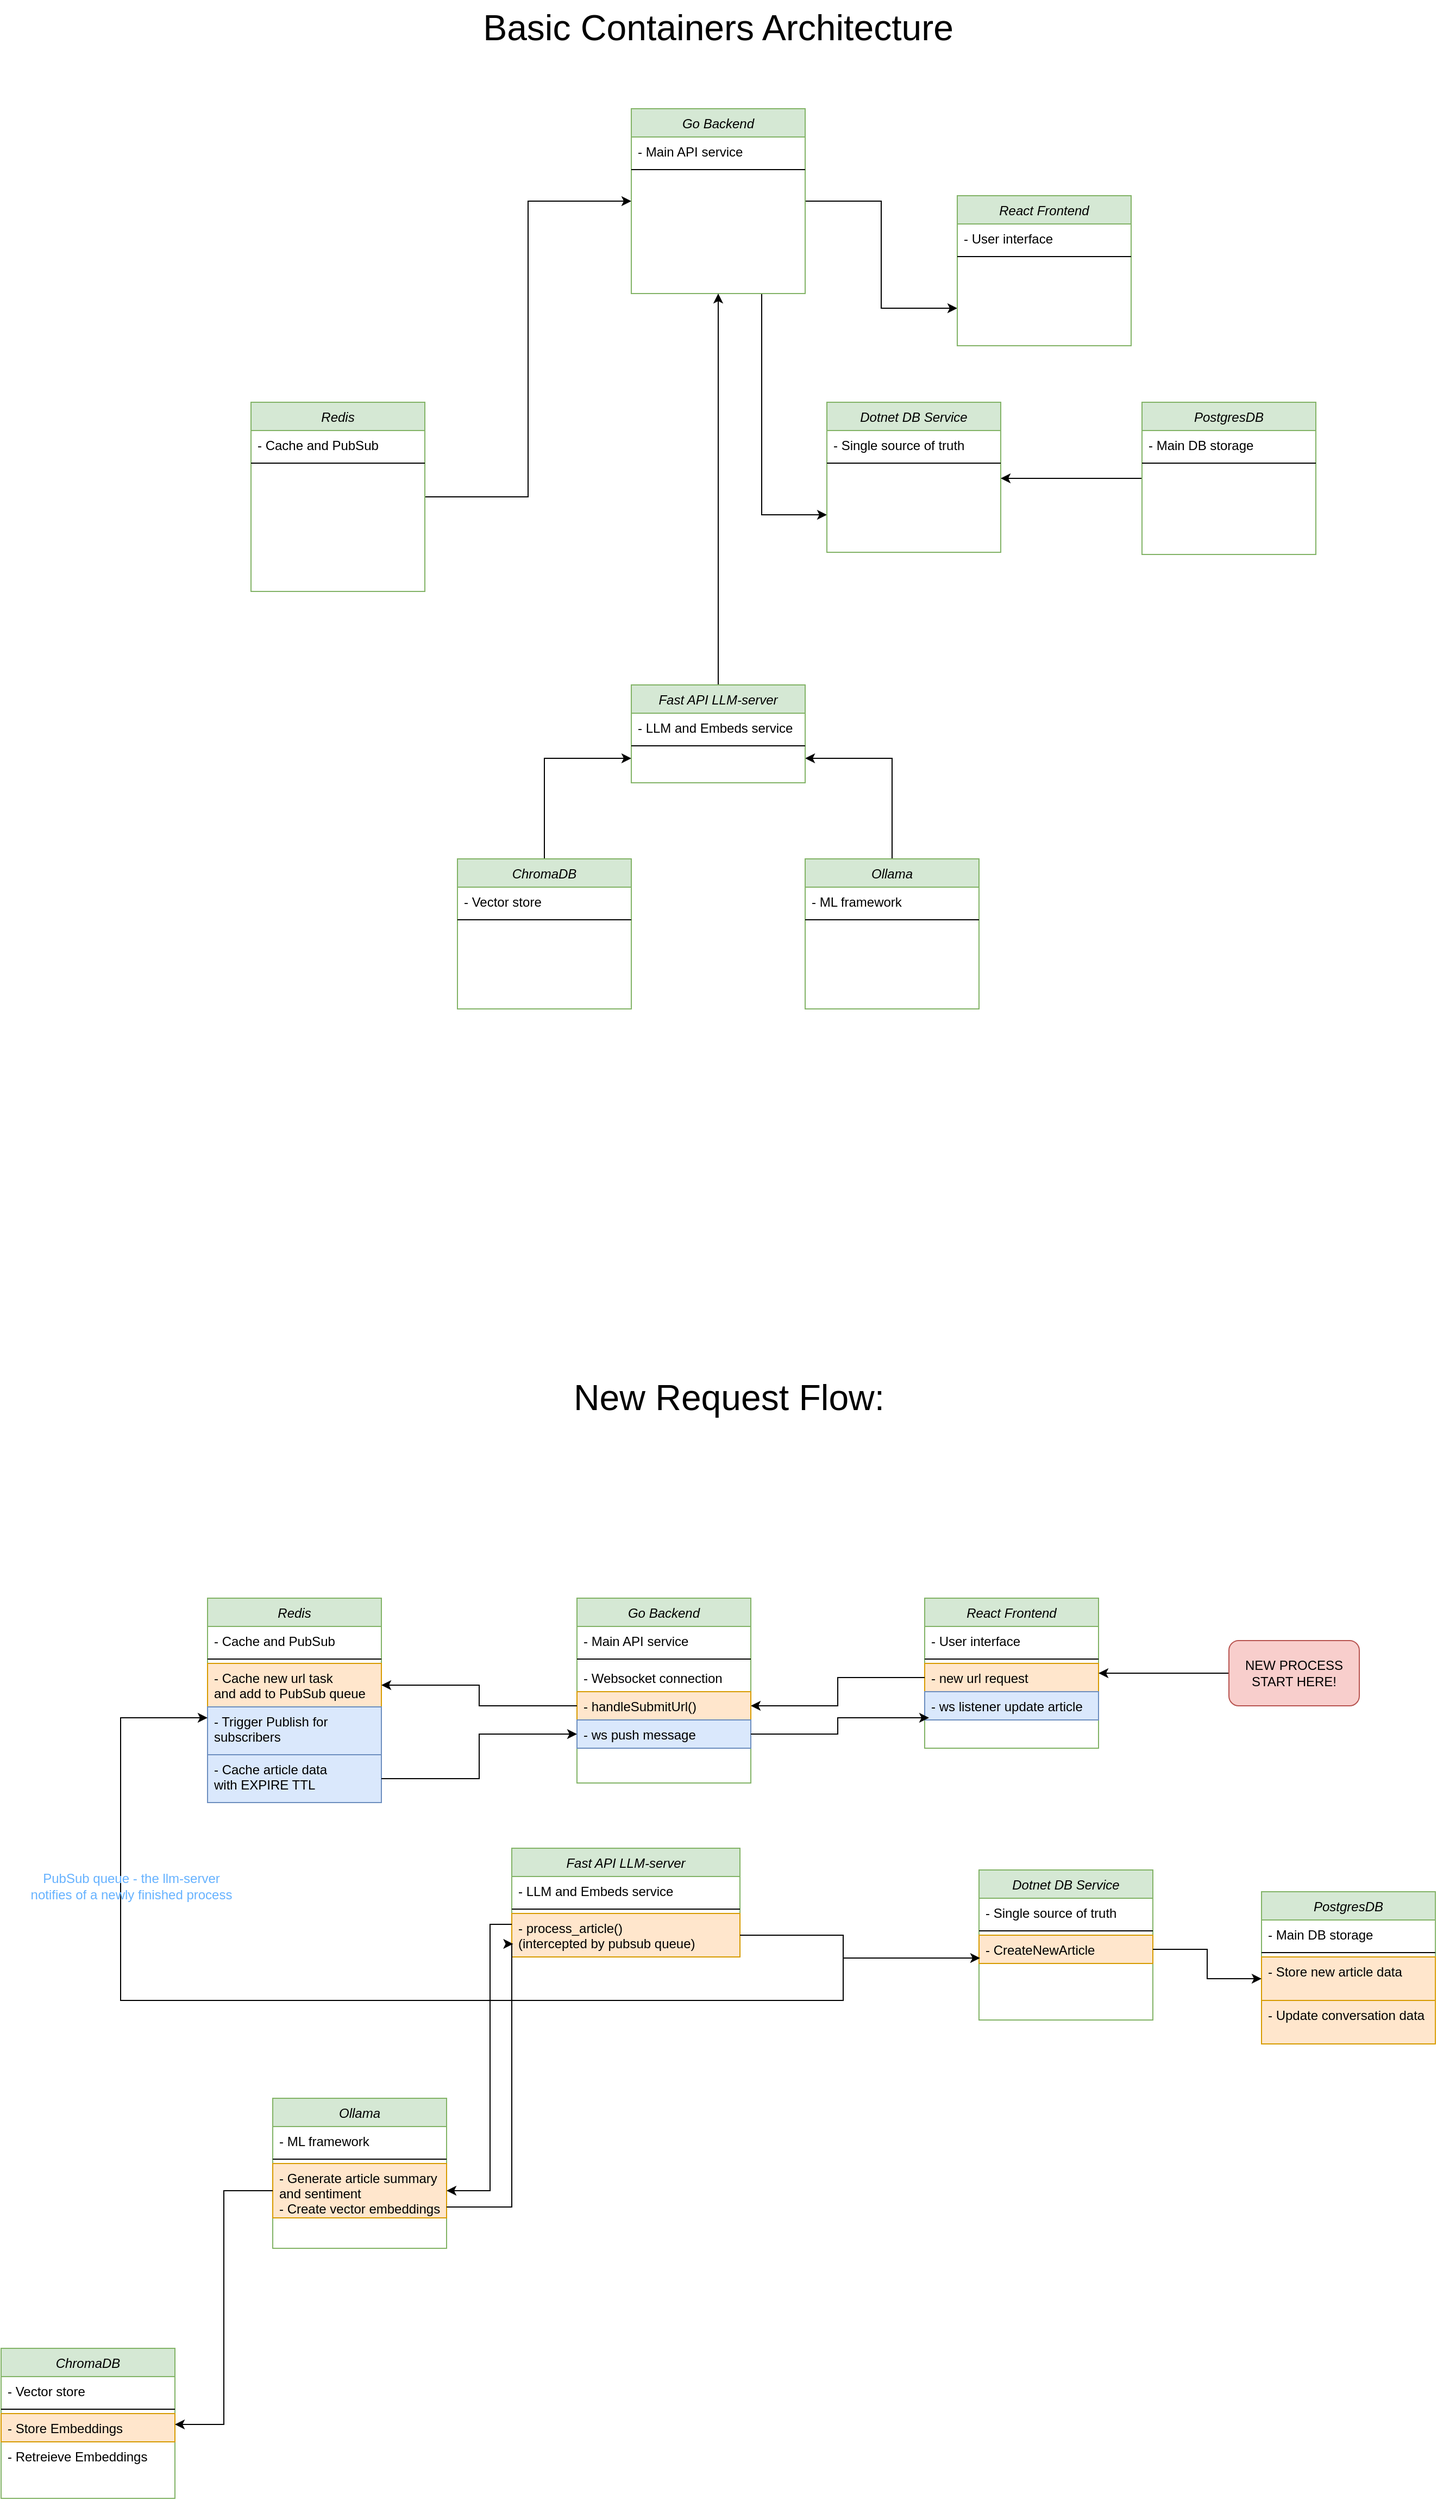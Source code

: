 <mxfile version="24.7.5">
  <diagram id="C5RBs43oDa-KdzZeNtuy" name="Page-1">
    <mxGraphModel dx="3790" dy="4058" grid="1" gridSize="10" guides="1" tooltips="1" connect="1" arrows="1" fold="1" page="1" pageScale="1" pageWidth="827" pageHeight="1169" math="0" shadow="0">
      <root>
        <mxCell id="WIyWlLk6GJQsqaUBKTNV-0" />
        <mxCell id="WIyWlLk6GJQsqaUBKTNV-1" parent="WIyWlLk6GJQsqaUBKTNV-0" />
        <mxCell id="zkfFHV4jXpPFQw0GAbJ--0" value="Go Backend" style="swimlane;fontStyle=2;align=center;verticalAlign=top;childLayout=stackLayout;horizontal=1;startSize=26;horizontalStack=0;resizeParent=1;resizeLast=0;collapsible=1;marginBottom=0;rounded=0;shadow=0;strokeWidth=1;fillColor=#d5e8d4;strokeColor=#82b366;" parent="WIyWlLk6GJQsqaUBKTNV-1" vertex="1">
          <mxGeometry x="390" y="-770" width="160" height="170" as="geometry">
            <mxRectangle x="230" y="140" width="160" height="26" as="alternateBounds" />
          </mxGeometry>
        </mxCell>
        <mxCell id="zkfFHV4jXpPFQw0GAbJ--1" value="- Main API service" style="text;align=left;verticalAlign=top;spacingLeft=4;spacingRight=4;overflow=hidden;rotatable=0;points=[[0,0.5],[1,0.5]];portConstraint=eastwest;" parent="zkfFHV4jXpPFQw0GAbJ--0" vertex="1">
          <mxGeometry y="26" width="160" height="26" as="geometry" />
        </mxCell>
        <mxCell id="zkfFHV4jXpPFQw0GAbJ--4" value="" style="line;html=1;strokeWidth=1;align=left;verticalAlign=middle;spacingTop=-1;spacingLeft=3;spacingRight=3;rotatable=0;labelPosition=right;points=[];portConstraint=eastwest;" parent="zkfFHV4jXpPFQw0GAbJ--0" vertex="1">
          <mxGeometry y="52" width="160" height="8" as="geometry" />
        </mxCell>
        <mxCell id="zkfFHV4jXpPFQw0GAbJ--5" value="- Websocket connection" style="text;align=left;verticalAlign=top;spacingLeft=4;spacingRight=4;overflow=hidden;rotatable=0;points=[[0,0.5],[1,0.5]];portConstraint=eastwest;" parent="zkfFHV4jXpPFQw0GAbJ--0" vertex="1">
          <mxGeometry y="60" width="160" height="26" as="geometry" />
        </mxCell>
        <mxCell id="fLjeAzbiMyrXL1gK4Kla-28" value="- handleSubmitUrl()" style="text;align=left;verticalAlign=top;spacingLeft=4;spacingRight=4;overflow=hidden;rotatable=0;points=[[0,0.5],[1,0.5]];portConstraint=eastwest;fillColor=#ffe6cc;strokeColor=#d79b00;" vertex="1" parent="zkfFHV4jXpPFQw0GAbJ--0">
          <mxGeometry y="86" width="160" height="26" as="geometry" />
        </mxCell>
        <mxCell id="fLjeAzbiMyrXL1gK4Kla-43" value="- ws push message" style="text;align=left;verticalAlign=top;spacingLeft=4;spacingRight=4;overflow=hidden;rotatable=0;points=[[0,0.5],[1,0.5]];portConstraint=eastwest;fillColor=#dae8fc;strokeColor=#6c8ebf;" vertex="1" parent="zkfFHV4jXpPFQw0GAbJ--0">
          <mxGeometry y="112" width="160" height="26" as="geometry" />
        </mxCell>
        <mxCell id="fLjeAzbiMyrXL1gK4Kla-0" value="React Frontend" style="swimlane;fontStyle=2;align=center;verticalAlign=top;childLayout=stackLayout;horizontal=1;startSize=26;horizontalStack=0;resizeParent=1;resizeLast=0;collapsible=1;marginBottom=0;rounded=0;shadow=0;strokeWidth=1;fillColor=#d5e8d4;strokeColor=#82b366;" vertex="1" parent="WIyWlLk6GJQsqaUBKTNV-1">
          <mxGeometry x="710" y="-770" width="160" height="138" as="geometry">
            <mxRectangle x="230" y="140" width="160" height="26" as="alternateBounds" />
          </mxGeometry>
        </mxCell>
        <mxCell id="fLjeAzbiMyrXL1gK4Kla-1" value="- User interface" style="text;align=left;verticalAlign=top;spacingLeft=4;spacingRight=4;overflow=hidden;rotatable=0;points=[[0,0.5],[1,0.5]];portConstraint=eastwest;" vertex="1" parent="fLjeAzbiMyrXL1gK4Kla-0">
          <mxGeometry y="26" width="160" height="26" as="geometry" />
        </mxCell>
        <mxCell id="fLjeAzbiMyrXL1gK4Kla-2" value="" style="line;html=1;strokeWidth=1;align=left;verticalAlign=middle;spacingTop=-1;spacingLeft=3;spacingRight=3;rotatable=0;labelPosition=right;points=[];portConstraint=eastwest;" vertex="1" parent="fLjeAzbiMyrXL1gK4Kla-0">
          <mxGeometry y="52" width="160" height="8" as="geometry" />
        </mxCell>
        <mxCell id="fLjeAzbiMyrXL1gK4Kla-3" value="- new url request" style="text;align=left;verticalAlign=top;spacingLeft=4;spacingRight=4;overflow=hidden;rotatable=0;points=[[0,0.5],[1,0.5]];portConstraint=eastwest;fillColor=#ffe6cc;strokeColor=#d79b00;" vertex="1" parent="fLjeAzbiMyrXL1gK4Kla-0">
          <mxGeometry y="60" width="160" height="26" as="geometry" />
        </mxCell>
        <mxCell id="fLjeAzbiMyrXL1gK4Kla-47" value="- ws listener update article" style="text;align=left;verticalAlign=top;spacingLeft=4;spacingRight=4;overflow=hidden;rotatable=0;points=[[0,0.5],[1,0.5]];portConstraint=eastwest;fillColor=#dae8fc;strokeColor=#6c8ebf;" vertex="1" parent="fLjeAzbiMyrXL1gK4Kla-0">
          <mxGeometry y="86" width="160" height="26" as="geometry" />
        </mxCell>
        <mxCell id="fLjeAzbiMyrXL1gK4Kla-4" value="Dotnet DB Service" style="swimlane;fontStyle=2;align=center;verticalAlign=top;childLayout=stackLayout;horizontal=1;startSize=26;horizontalStack=0;resizeParent=1;resizeLast=0;collapsible=1;marginBottom=0;rounded=0;shadow=0;strokeWidth=1;fillColor=#d5e8d4;strokeColor=#82b366;" vertex="1" parent="WIyWlLk6GJQsqaUBKTNV-1">
          <mxGeometry x="760" y="-520" width="160" height="138" as="geometry">
            <mxRectangle x="230" y="140" width="160" height="26" as="alternateBounds" />
          </mxGeometry>
        </mxCell>
        <mxCell id="fLjeAzbiMyrXL1gK4Kla-5" value="- Single source of truth" style="text;align=left;verticalAlign=top;spacingLeft=4;spacingRight=4;overflow=hidden;rotatable=0;points=[[0,0.5],[1,0.5]];portConstraint=eastwest;" vertex="1" parent="fLjeAzbiMyrXL1gK4Kla-4">
          <mxGeometry y="26" width="160" height="26" as="geometry" />
        </mxCell>
        <mxCell id="fLjeAzbiMyrXL1gK4Kla-6" value="" style="line;html=1;strokeWidth=1;align=left;verticalAlign=middle;spacingTop=-1;spacingLeft=3;spacingRight=3;rotatable=0;labelPosition=right;points=[];portConstraint=eastwest;" vertex="1" parent="fLjeAzbiMyrXL1gK4Kla-4">
          <mxGeometry y="52" width="160" height="8" as="geometry" />
        </mxCell>
        <mxCell id="fLjeAzbiMyrXL1gK4Kla-7" value="- CreateNewArticle" style="text;align=left;verticalAlign=top;spacingLeft=4;spacingRight=4;overflow=hidden;rotatable=0;points=[[0,0.5],[1,0.5]];portConstraint=eastwest;fillColor=#ffe6cc;strokeColor=#d79b00;" vertex="1" parent="fLjeAzbiMyrXL1gK4Kla-4">
          <mxGeometry y="60" width="160" height="26" as="geometry" />
        </mxCell>
        <mxCell id="fLjeAzbiMyrXL1gK4Kla-8" value="Redis" style="swimlane;fontStyle=2;align=center;verticalAlign=top;childLayout=stackLayout;horizontal=1;startSize=26;horizontalStack=0;resizeParent=1;resizeLast=0;collapsible=1;marginBottom=0;rounded=0;shadow=0;strokeWidth=1;fillColor=#d5e8d4;strokeColor=#82b366;" vertex="1" parent="WIyWlLk6GJQsqaUBKTNV-1">
          <mxGeometry x="50" y="-770" width="160" height="188" as="geometry">
            <mxRectangle x="230" y="140" width="160" height="26" as="alternateBounds" />
          </mxGeometry>
        </mxCell>
        <mxCell id="fLjeAzbiMyrXL1gK4Kla-9" value="- Cache and PubSub" style="text;align=left;verticalAlign=top;spacingLeft=4;spacingRight=4;overflow=hidden;rotatable=0;points=[[0,0.5],[1,0.5]];portConstraint=eastwest;" vertex="1" parent="fLjeAzbiMyrXL1gK4Kla-8">
          <mxGeometry y="26" width="160" height="26" as="geometry" />
        </mxCell>
        <mxCell id="fLjeAzbiMyrXL1gK4Kla-10" value="" style="line;html=1;strokeWidth=1;align=left;verticalAlign=middle;spacingTop=-1;spacingLeft=3;spacingRight=3;rotatable=0;labelPosition=right;points=[];portConstraint=eastwest;" vertex="1" parent="fLjeAzbiMyrXL1gK4Kla-8">
          <mxGeometry y="52" width="160" height="8" as="geometry" />
        </mxCell>
        <mxCell id="fLjeAzbiMyrXL1gK4Kla-11" value="- Cache new url task&#xa;and add to PubSub queue" style="text;align=left;verticalAlign=top;spacingLeft=4;spacingRight=4;overflow=hidden;rotatable=0;points=[[0,0.5],[1,0.5]];portConstraint=eastwest;fillColor=#ffe6cc;strokeColor=#d79b00;" vertex="1" parent="fLjeAzbiMyrXL1gK4Kla-8">
          <mxGeometry y="60" width="160" height="40" as="geometry" />
        </mxCell>
        <mxCell id="fLjeAzbiMyrXL1gK4Kla-34" value="- Trigger Publish for &#xa;subscribers" style="text;align=left;verticalAlign=top;spacingLeft=4;spacingRight=4;overflow=hidden;rotatable=0;points=[[0,0.5],[1,0.5]];portConstraint=eastwest;fillColor=#dae8fc;strokeColor=#6c8ebf;" vertex="1" parent="fLjeAzbiMyrXL1gK4Kla-8">
          <mxGeometry y="100" width="160" height="44" as="geometry" />
        </mxCell>
        <mxCell id="fLjeAzbiMyrXL1gK4Kla-45" value="- Cache article data&#xa;with EXPIRE TTL" style="text;align=left;verticalAlign=top;spacingLeft=4;spacingRight=4;overflow=hidden;rotatable=0;points=[[0,0.5],[1,0.5]];portConstraint=eastwest;fillColor=#dae8fc;strokeColor=#6c8ebf;" vertex="1" parent="fLjeAzbiMyrXL1gK4Kla-8">
          <mxGeometry y="144" width="160" height="44" as="geometry" />
        </mxCell>
        <mxCell id="fLjeAzbiMyrXL1gK4Kla-12" value="Ollama" style="swimlane;fontStyle=2;align=center;verticalAlign=top;childLayout=stackLayout;horizontal=1;startSize=26;horizontalStack=0;resizeParent=1;resizeLast=0;collapsible=1;marginBottom=0;rounded=0;shadow=0;strokeWidth=1;fillColor=#d5e8d4;strokeColor=#82b366;" vertex="1" parent="WIyWlLk6GJQsqaUBKTNV-1">
          <mxGeometry x="110" y="-310" width="160" height="138" as="geometry">
            <mxRectangle x="230" y="140" width="160" height="26" as="alternateBounds" />
          </mxGeometry>
        </mxCell>
        <mxCell id="fLjeAzbiMyrXL1gK4Kla-13" value="- ML framework" style="text;align=left;verticalAlign=top;spacingLeft=4;spacingRight=4;overflow=hidden;rotatable=0;points=[[0,0.5],[1,0.5]];portConstraint=eastwest;" vertex="1" parent="fLjeAzbiMyrXL1gK4Kla-12">
          <mxGeometry y="26" width="160" height="26" as="geometry" />
        </mxCell>
        <mxCell id="fLjeAzbiMyrXL1gK4Kla-14" value="" style="line;html=1;strokeWidth=1;align=left;verticalAlign=middle;spacingTop=-1;spacingLeft=3;spacingRight=3;rotatable=0;labelPosition=right;points=[];portConstraint=eastwest;" vertex="1" parent="fLjeAzbiMyrXL1gK4Kla-12">
          <mxGeometry y="52" width="160" height="8" as="geometry" />
        </mxCell>
        <mxCell id="fLjeAzbiMyrXL1gK4Kla-15" value="- Generate article summary&#xa;and sentiment&#xa;- Create vector embeddings" style="text;align=left;verticalAlign=top;spacingLeft=4;spacingRight=4;overflow=hidden;rotatable=0;points=[[0,0.5],[1,0.5]];portConstraint=eastwest;fillColor=#ffe6cc;strokeColor=#d79b00;" vertex="1" parent="fLjeAzbiMyrXL1gK4Kla-12">
          <mxGeometry y="60" width="160" height="50" as="geometry" />
        </mxCell>
        <mxCell id="fLjeAzbiMyrXL1gK4Kla-16" value="Fast API LLM-server" style="swimlane;fontStyle=2;align=center;verticalAlign=top;childLayout=stackLayout;horizontal=1;startSize=26;horizontalStack=0;resizeParent=1;resizeLast=0;collapsible=1;marginBottom=0;rounded=0;shadow=0;strokeWidth=1;fillColor=#d5e8d4;strokeColor=#82b366;" vertex="1" parent="WIyWlLk6GJQsqaUBKTNV-1">
          <mxGeometry x="330" y="-540" width="210" height="100" as="geometry">
            <mxRectangle x="230" y="140" width="160" height="26" as="alternateBounds" />
          </mxGeometry>
        </mxCell>
        <mxCell id="fLjeAzbiMyrXL1gK4Kla-17" value="- LLM and Embeds service" style="text;align=left;verticalAlign=top;spacingLeft=4;spacingRight=4;overflow=hidden;rotatable=0;points=[[0,0.5],[1,0.5]];portConstraint=eastwest;" vertex="1" parent="fLjeAzbiMyrXL1gK4Kla-16">
          <mxGeometry y="26" width="210" height="26" as="geometry" />
        </mxCell>
        <mxCell id="fLjeAzbiMyrXL1gK4Kla-18" value="" style="line;html=1;strokeWidth=1;align=left;verticalAlign=middle;spacingTop=-1;spacingLeft=3;spacingRight=3;rotatable=0;labelPosition=right;points=[];portConstraint=eastwest;" vertex="1" parent="fLjeAzbiMyrXL1gK4Kla-16">
          <mxGeometry y="52" width="210" height="8" as="geometry" />
        </mxCell>
        <mxCell id="fLjeAzbiMyrXL1gK4Kla-19" value="- process_article()&#xa;(intercepted by pubsub queue)" style="text;align=left;verticalAlign=top;spacingLeft=4;spacingRight=4;overflow=hidden;rotatable=0;points=[[0,0.5],[1,0.5]];portConstraint=eastwest;fillColor=#ffe6cc;strokeColor=#d79b00;" vertex="1" parent="fLjeAzbiMyrXL1gK4Kla-16">
          <mxGeometry y="60" width="210" height="40" as="geometry" />
        </mxCell>
        <mxCell id="fLjeAzbiMyrXL1gK4Kla-20" value="PostgresDB" style="swimlane;fontStyle=2;align=center;verticalAlign=top;childLayout=stackLayout;horizontal=1;startSize=26;horizontalStack=0;resizeParent=1;resizeLast=0;collapsible=1;marginBottom=0;rounded=0;shadow=0;strokeWidth=1;fillColor=#d5e8d4;strokeColor=#82b366;" vertex="1" parent="WIyWlLk6GJQsqaUBKTNV-1">
          <mxGeometry x="1020" y="-500" width="160" height="140" as="geometry">
            <mxRectangle x="230" y="140" width="160" height="26" as="alternateBounds" />
          </mxGeometry>
        </mxCell>
        <mxCell id="fLjeAzbiMyrXL1gK4Kla-21" value="- Main DB storage" style="text;align=left;verticalAlign=top;spacingLeft=4;spacingRight=4;overflow=hidden;rotatable=0;points=[[0,0.5],[1,0.5]];portConstraint=eastwest;" vertex="1" parent="fLjeAzbiMyrXL1gK4Kla-20">
          <mxGeometry y="26" width="160" height="26" as="geometry" />
        </mxCell>
        <mxCell id="fLjeAzbiMyrXL1gK4Kla-22" value="" style="line;html=1;strokeWidth=1;align=left;verticalAlign=middle;spacingTop=-1;spacingLeft=3;spacingRight=3;rotatable=0;labelPosition=right;points=[];portConstraint=eastwest;" vertex="1" parent="fLjeAzbiMyrXL1gK4Kla-20">
          <mxGeometry y="52" width="160" height="8" as="geometry" />
        </mxCell>
        <mxCell id="fLjeAzbiMyrXL1gK4Kla-23" value="- Store new article data" style="text;align=left;verticalAlign=top;spacingLeft=4;spacingRight=4;overflow=hidden;rotatable=0;points=[[0,0.5],[1,0.5]];portConstraint=eastwest;fillColor=#ffe6cc;strokeColor=#d79b00;" vertex="1" parent="fLjeAzbiMyrXL1gK4Kla-20">
          <mxGeometry y="60" width="160" height="40" as="geometry" />
        </mxCell>
        <mxCell id="fLjeAzbiMyrXL1gK4Kla-46" value="- Update conversation data" style="text;align=left;verticalAlign=top;spacingLeft=4;spacingRight=4;overflow=hidden;rotatable=0;points=[[0,0.5],[1,0.5]];portConstraint=eastwest;fillColor=#ffe6cc;strokeColor=#d79b00;" vertex="1" parent="fLjeAzbiMyrXL1gK4Kla-20">
          <mxGeometry y="100" width="160" height="40" as="geometry" />
        </mxCell>
        <mxCell id="fLjeAzbiMyrXL1gK4Kla-24" value="ChromaDB" style="swimlane;fontStyle=2;align=center;verticalAlign=top;childLayout=stackLayout;horizontal=1;startSize=26;horizontalStack=0;resizeParent=1;resizeLast=0;collapsible=1;marginBottom=0;rounded=0;shadow=0;strokeWidth=1;fillColor=#d5e8d4;strokeColor=#82b366;" vertex="1" parent="WIyWlLk6GJQsqaUBKTNV-1">
          <mxGeometry x="-140" y="-80" width="160" height="138" as="geometry">
            <mxRectangle x="230" y="140" width="160" height="26" as="alternateBounds" />
          </mxGeometry>
        </mxCell>
        <mxCell id="fLjeAzbiMyrXL1gK4Kla-25" value="- Vector store" style="text;align=left;verticalAlign=top;spacingLeft=4;spacingRight=4;overflow=hidden;rotatable=0;points=[[0,0.5],[1,0.5]];portConstraint=eastwest;" vertex="1" parent="fLjeAzbiMyrXL1gK4Kla-24">
          <mxGeometry y="26" width="160" height="26" as="geometry" />
        </mxCell>
        <mxCell id="fLjeAzbiMyrXL1gK4Kla-26" value="" style="line;html=1;strokeWidth=1;align=left;verticalAlign=middle;spacingTop=-1;spacingLeft=3;spacingRight=3;rotatable=0;labelPosition=right;points=[];portConstraint=eastwest;" vertex="1" parent="fLjeAzbiMyrXL1gK4Kla-24">
          <mxGeometry y="52" width="160" height="8" as="geometry" />
        </mxCell>
        <mxCell id="fLjeAzbiMyrXL1gK4Kla-27" value="- Store Embeddings" style="text;align=left;verticalAlign=top;spacingLeft=4;spacingRight=4;overflow=hidden;rotatable=0;points=[[0,0.5],[1,0.5]];portConstraint=eastwest;fillColor=#ffe6cc;strokeColor=#d79b00;" vertex="1" parent="fLjeAzbiMyrXL1gK4Kla-24">
          <mxGeometry y="60" width="160" height="26" as="geometry" />
        </mxCell>
        <mxCell id="fLjeAzbiMyrXL1gK4Kla-39" value="- Retreieve Embeddings" style="text;align=left;verticalAlign=top;spacingLeft=4;spacingRight=4;overflow=hidden;rotatable=0;points=[[0,0.5],[1,0.5]];portConstraint=eastwest;" vertex="1" parent="fLjeAzbiMyrXL1gK4Kla-24">
          <mxGeometry y="86" width="160" height="26" as="geometry" />
        </mxCell>
        <mxCell id="fLjeAzbiMyrXL1gK4Kla-29" style="edgeStyle=orthogonalEdgeStyle;rounded=0;orthogonalLoop=1;jettySize=auto;html=1;" edge="1" parent="WIyWlLk6GJQsqaUBKTNV-1" source="fLjeAzbiMyrXL1gK4Kla-3" target="fLjeAzbiMyrXL1gK4Kla-28">
          <mxGeometry relative="1" as="geometry" />
        </mxCell>
        <mxCell id="fLjeAzbiMyrXL1gK4Kla-31" style="edgeStyle=orthogonalEdgeStyle;rounded=0;orthogonalLoop=1;jettySize=auto;html=1;entryX=1;entryY=0.5;entryDx=0;entryDy=0;" edge="1" parent="WIyWlLk6GJQsqaUBKTNV-1" source="fLjeAzbiMyrXL1gK4Kla-28" target="fLjeAzbiMyrXL1gK4Kla-11">
          <mxGeometry relative="1" as="geometry" />
        </mxCell>
        <mxCell id="fLjeAzbiMyrXL1gK4Kla-32" style="edgeStyle=orthogonalEdgeStyle;rounded=0;orthogonalLoop=1;jettySize=auto;html=1;entryX=1;entryY=0.5;entryDx=0;entryDy=0;" edge="1" parent="WIyWlLk6GJQsqaUBKTNV-1" source="fLjeAzbiMyrXL1gK4Kla-19" target="fLjeAzbiMyrXL1gK4Kla-15">
          <mxGeometry relative="1" as="geometry">
            <Array as="points">
              <mxPoint x="310" y="-470" />
              <mxPoint x="310" y="-225" />
            </Array>
          </mxGeometry>
        </mxCell>
        <mxCell id="fLjeAzbiMyrXL1gK4Kla-33" style="edgeStyle=orthogonalEdgeStyle;rounded=0;orthogonalLoop=1;jettySize=auto;html=1;" edge="1" parent="WIyWlLk6GJQsqaUBKTNV-1" source="fLjeAzbiMyrXL1gK4Kla-15">
          <mxGeometry relative="1" as="geometry">
            <mxPoint x="20" y="-10" as="targetPoint" />
            <Array as="points">
              <mxPoint x="65" y="-225" />
              <mxPoint x="65" y="-10" />
              <mxPoint x="20" y="-10" />
            </Array>
          </mxGeometry>
        </mxCell>
        <mxCell id="fLjeAzbiMyrXL1gK4Kla-36" style="edgeStyle=orthogonalEdgeStyle;rounded=0;orthogonalLoop=1;jettySize=auto;html=1;entryX=0;entryY=0.5;entryDx=0;entryDy=0;" edge="1" parent="WIyWlLk6GJQsqaUBKTNV-1" source="fLjeAzbiMyrXL1gK4Kla-7" target="fLjeAzbiMyrXL1gK4Kla-23">
          <mxGeometry relative="1" as="geometry" />
        </mxCell>
        <mxCell id="fLjeAzbiMyrXL1gK4Kla-38" style="edgeStyle=orthogonalEdgeStyle;rounded=0;orthogonalLoop=1;jettySize=auto;html=1;entryX=0.006;entryY=0.808;entryDx=0;entryDy=0;entryPerimeter=0;" edge="1" parent="WIyWlLk6GJQsqaUBKTNV-1" source="fLjeAzbiMyrXL1gK4Kla-19" target="fLjeAzbiMyrXL1gK4Kla-7">
          <mxGeometry relative="1" as="geometry">
            <Array as="points">
              <mxPoint x="635" y="-460" />
              <mxPoint x="635" y="-439" />
            </Array>
          </mxGeometry>
        </mxCell>
        <mxCell id="fLjeAzbiMyrXL1gK4Kla-40" style="edgeStyle=orthogonalEdgeStyle;rounded=0;orthogonalLoop=1;jettySize=auto;html=1;" edge="1" parent="WIyWlLk6GJQsqaUBKTNV-1" source="fLjeAzbiMyrXL1gK4Kla-19" target="fLjeAzbiMyrXL1gK4Kla-34">
          <mxGeometry relative="1" as="geometry">
            <Array as="points">
              <mxPoint x="635" y="-460" />
              <mxPoint x="635" y="-400" />
              <mxPoint x="-30" y="-400" />
              <mxPoint x="-30" y="-660" />
            </Array>
          </mxGeometry>
        </mxCell>
        <mxCell id="fLjeAzbiMyrXL1gK4Kla-41" value="&lt;font color=&quot;#66b2ff&quot;&gt;PubSub queue - the llm-server notifies of a newly finished process&lt;/font&gt;" style="text;html=1;align=center;verticalAlign=middle;whiteSpace=wrap;rounded=0;" vertex="1" parent="WIyWlLk6GJQsqaUBKTNV-1">
          <mxGeometry x="-120" y="-520" width="200" height="30" as="geometry" />
        </mxCell>
        <mxCell id="fLjeAzbiMyrXL1gK4Kla-48" style="edgeStyle=orthogonalEdgeStyle;rounded=0;orthogonalLoop=1;jettySize=auto;html=1;entryX=0.025;entryY=0.923;entryDx=0;entryDy=0;entryPerimeter=0;" edge="1" parent="WIyWlLk6GJQsqaUBKTNV-1" source="fLjeAzbiMyrXL1gK4Kla-43" target="fLjeAzbiMyrXL1gK4Kla-47">
          <mxGeometry relative="1" as="geometry">
            <Array as="points">
              <mxPoint x="630" y="-645" />
              <mxPoint x="630" y="-660" />
            </Array>
          </mxGeometry>
        </mxCell>
        <mxCell id="fLjeAzbiMyrXL1gK4Kla-49" style="edgeStyle=orthogonalEdgeStyle;rounded=0;orthogonalLoop=1;jettySize=auto;html=1;entryX=0;entryY=0.5;entryDx=0;entryDy=0;" edge="1" parent="WIyWlLk6GJQsqaUBKTNV-1" source="fLjeAzbiMyrXL1gK4Kla-45" target="fLjeAzbiMyrXL1gK4Kla-43">
          <mxGeometry relative="1" as="geometry" />
        </mxCell>
        <mxCell id="fLjeAzbiMyrXL1gK4Kla-51" style="edgeStyle=orthogonalEdgeStyle;rounded=0;orthogonalLoop=1;jettySize=auto;html=1;entryX=1;entryY=0.5;entryDx=0;entryDy=0;" edge="1" parent="WIyWlLk6GJQsqaUBKTNV-1" source="fLjeAzbiMyrXL1gK4Kla-50" target="fLjeAzbiMyrXL1gK4Kla-0">
          <mxGeometry relative="1" as="geometry" />
        </mxCell>
        <mxCell id="fLjeAzbiMyrXL1gK4Kla-50" value="NEW PROCESS&lt;div&gt;START HERE!&lt;/div&gt;" style="rounded=1;whiteSpace=wrap;html=1;fillColor=#f8cecc;strokeColor=#b85450;" vertex="1" parent="WIyWlLk6GJQsqaUBKTNV-1">
          <mxGeometry x="990" y="-731" width="120" height="60" as="geometry" />
        </mxCell>
        <mxCell id="fLjeAzbiMyrXL1gK4Kla-52" value="&lt;font style=&quot;font-size: 33px;&quot;&gt;New Request Flow:&lt;/font&gt;" style="text;html=1;align=center;verticalAlign=middle;whiteSpace=wrap;rounded=0;" vertex="1" parent="WIyWlLk6GJQsqaUBKTNV-1">
          <mxGeometry x="290" y="-980" width="480" height="50" as="geometry" />
        </mxCell>
        <mxCell id="fLjeAzbiMyrXL1gK4Kla-108" style="edgeStyle=orthogonalEdgeStyle;rounded=0;orthogonalLoop=1;jettySize=auto;html=1;entryX=0;entryY=0.75;entryDx=0;entryDy=0;" edge="1" parent="WIyWlLk6GJQsqaUBKTNV-1" source="fLjeAzbiMyrXL1gK4Kla-53" target="fLjeAzbiMyrXL1gK4Kla-59">
          <mxGeometry relative="1" as="geometry" />
        </mxCell>
        <mxCell id="fLjeAzbiMyrXL1gK4Kla-115" style="edgeStyle=orthogonalEdgeStyle;rounded=0;orthogonalLoop=1;jettySize=auto;html=1;exitX=0.75;exitY=1;exitDx=0;exitDy=0;entryX=0;entryY=0.75;entryDx=0;entryDy=0;" edge="1" parent="WIyWlLk6GJQsqaUBKTNV-1" source="fLjeAzbiMyrXL1gK4Kla-53" target="fLjeAzbiMyrXL1gK4Kla-64">
          <mxGeometry relative="1" as="geometry" />
        </mxCell>
        <mxCell id="fLjeAzbiMyrXL1gK4Kla-53" value="Go Backend" style="swimlane;fontStyle=2;align=center;verticalAlign=top;childLayout=stackLayout;horizontal=1;startSize=26;horizontalStack=0;resizeParent=1;resizeLast=0;collapsible=1;marginBottom=0;rounded=0;shadow=0;strokeWidth=1;fillColor=#d5e8d4;strokeColor=#82b366;" vertex="1" parent="WIyWlLk6GJQsqaUBKTNV-1">
          <mxGeometry x="440" y="-2140" width="160" height="170" as="geometry">
            <mxRectangle x="230" y="140" width="160" height="26" as="alternateBounds" />
          </mxGeometry>
        </mxCell>
        <mxCell id="fLjeAzbiMyrXL1gK4Kla-54" value="- Main API service" style="text;align=left;verticalAlign=top;spacingLeft=4;spacingRight=4;overflow=hidden;rotatable=0;points=[[0,0.5],[1,0.5]];portConstraint=eastwest;" vertex="1" parent="fLjeAzbiMyrXL1gK4Kla-53">
          <mxGeometry y="26" width="160" height="26" as="geometry" />
        </mxCell>
        <mxCell id="fLjeAzbiMyrXL1gK4Kla-55" value="" style="line;html=1;strokeWidth=1;align=left;verticalAlign=middle;spacingTop=-1;spacingLeft=3;spacingRight=3;rotatable=0;labelPosition=right;points=[];portConstraint=eastwest;" vertex="1" parent="fLjeAzbiMyrXL1gK4Kla-53">
          <mxGeometry y="52" width="160" height="8" as="geometry" />
        </mxCell>
        <mxCell id="fLjeAzbiMyrXL1gK4Kla-59" value="React Frontend" style="swimlane;fontStyle=2;align=center;verticalAlign=top;childLayout=stackLayout;horizontal=1;startSize=26;horizontalStack=0;resizeParent=1;resizeLast=0;collapsible=1;marginBottom=0;rounded=0;shadow=0;strokeWidth=1;fillColor=#d5e8d4;strokeColor=#82b366;" vertex="1" parent="WIyWlLk6GJQsqaUBKTNV-1">
          <mxGeometry x="740" y="-2060" width="160" height="138" as="geometry">
            <mxRectangle x="230" y="140" width="160" height="26" as="alternateBounds" />
          </mxGeometry>
        </mxCell>
        <mxCell id="fLjeAzbiMyrXL1gK4Kla-60" value="- User interface" style="text;align=left;verticalAlign=top;spacingLeft=4;spacingRight=4;overflow=hidden;rotatable=0;points=[[0,0.5],[1,0.5]];portConstraint=eastwest;" vertex="1" parent="fLjeAzbiMyrXL1gK4Kla-59">
          <mxGeometry y="26" width="160" height="26" as="geometry" />
        </mxCell>
        <mxCell id="fLjeAzbiMyrXL1gK4Kla-61" value="" style="line;html=1;strokeWidth=1;align=left;verticalAlign=middle;spacingTop=-1;spacingLeft=3;spacingRight=3;rotatable=0;labelPosition=right;points=[];portConstraint=eastwest;" vertex="1" parent="fLjeAzbiMyrXL1gK4Kla-59">
          <mxGeometry y="52" width="160" height="8" as="geometry" />
        </mxCell>
        <mxCell id="fLjeAzbiMyrXL1gK4Kla-64" value="Dotnet DB Service" style="swimlane;fontStyle=2;align=center;verticalAlign=top;childLayout=stackLayout;horizontal=1;startSize=26;horizontalStack=0;resizeParent=1;resizeLast=0;collapsible=1;marginBottom=0;rounded=0;shadow=0;strokeWidth=1;fillColor=#d5e8d4;strokeColor=#82b366;" vertex="1" parent="WIyWlLk6GJQsqaUBKTNV-1">
          <mxGeometry x="620" y="-1870" width="160" height="138" as="geometry">
            <mxRectangle x="230" y="140" width="160" height="26" as="alternateBounds" />
          </mxGeometry>
        </mxCell>
        <mxCell id="fLjeAzbiMyrXL1gK4Kla-65" value="- Single source of truth" style="text;align=left;verticalAlign=top;spacingLeft=4;spacingRight=4;overflow=hidden;rotatable=0;points=[[0,0.5],[1,0.5]];portConstraint=eastwest;" vertex="1" parent="fLjeAzbiMyrXL1gK4Kla-64">
          <mxGeometry y="26" width="160" height="26" as="geometry" />
        </mxCell>
        <mxCell id="fLjeAzbiMyrXL1gK4Kla-66" value="" style="line;html=1;strokeWidth=1;align=left;verticalAlign=middle;spacingTop=-1;spacingLeft=3;spacingRight=3;rotatable=0;labelPosition=right;points=[];portConstraint=eastwest;" vertex="1" parent="fLjeAzbiMyrXL1gK4Kla-64">
          <mxGeometry y="52" width="160" height="8" as="geometry" />
        </mxCell>
        <mxCell id="fLjeAzbiMyrXL1gK4Kla-110" style="edgeStyle=orthogonalEdgeStyle;rounded=0;orthogonalLoop=1;jettySize=auto;html=1;entryX=0;entryY=0.5;entryDx=0;entryDy=0;" edge="1" parent="WIyWlLk6GJQsqaUBKTNV-1" source="fLjeAzbiMyrXL1gK4Kla-68" target="fLjeAzbiMyrXL1gK4Kla-53">
          <mxGeometry relative="1" as="geometry" />
        </mxCell>
        <mxCell id="fLjeAzbiMyrXL1gK4Kla-68" value="Redis" style="swimlane;fontStyle=2;align=center;verticalAlign=top;childLayout=stackLayout;horizontal=1;startSize=26;horizontalStack=0;resizeParent=1;resizeLast=0;collapsible=1;marginBottom=0;rounded=0;shadow=0;strokeWidth=1;fillColor=#d5e8d4;strokeColor=#82b366;" vertex="1" parent="WIyWlLk6GJQsqaUBKTNV-1">
          <mxGeometry x="90" y="-1870" width="160" height="174" as="geometry">
            <mxRectangle x="230" y="140" width="160" height="26" as="alternateBounds" />
          </mxGeometry>
        </mxCell>
        <mxCell id="fLjeAzbiMyrXL1gK4Kla-69" value="- Cache and PubSub" style="text;align=left;verticalAlign=top;spacingLeft=4;spacingRight=4;overflow=hidden;rotatable=0;points=[[0,0.5],[1,0.5]];portConstraint=eastwest;" vertex="1" parent="fLjeAzbiMyrXL1gK4Kla-68">
          <mxGeometry y="26" width="160" height="26" as="geometry" />
        </mxCell>
        <mxCell id="fLjeAzbiMyrXL1gK4Kla-70" value="" style="line;html=1;strokeWidth=1;align=left;verticalAlign=middle;spacingTop=-1;spacingLeft=3;spacingRight=3;rotatable=0;labelPosition=right;points=[];portConstraint=eastwest;" vertex="1" parent="fLjeAzbiMyrXL1gK4Kla-68">
          <mxGeometry y="52" width="160" height="8" as="geometry" />
        </mxCell>
        <mxCell id="fLjeAzbiMyrXL1gK4Kla-113" style="edgeStyle=orthogonalEdgeStyle;rounded=0;orthogonalLoop=1;jettySize=auto;html=1;entryX=1;entryY=0.75;entryDx=0;entryDy=0;" edge="1" parent="WIyWlLk6GJQsqaUBKTNV-1" source="fLjeAzbiMyrXL1gK4Kla-74" target="fLjeAzbiMyrXL1gK4Kla-78">
          <mxGeometry relative="1" as="geometry" />
        </mxCell>
        <mxCell id="fLjeAzbiMyrXL1gK4Kla-74" value="Ollama" style="swimlane;fontStyle=2;align=center;verticalAlign=top;childLayout=stackLayout;horizontal=1;startSize=26;horizontalStack=0;resizeParent=1;resizeLast=0;collapsible=1;marginBottom=0;rounded=0;shadow=0;strokeWidth=1;fillColor=#d5e8d4;strokeColor=#82b366;" vertex="1" parent="WIyWlLk6GJQsqaUBKTNV-1">
          <mxGeometry x="600" y="-1450" width="160" height="138" as="geometry">
            <mxRectangle x="230" y="140" width="160" height="26" as="alternateBounds" />
          </mxGeometry>
        </mxCell>
        <mxCell id="fLjeAzbiMyrXL1gK4Kla-75" value="- ML framework" style="text;align=left;verticalAlign=top;spacingLeft=4;spacingRight=4;overflow=hidden;rotatable=0;points=[[0,0.5],[1,0.5]];portConstraint=eastwest;" vertex="1" parent="fLjeAzbiMyrXL1gK4Kla-74">
          <mxGeometry y="26" width="160" height="26" as="geometry" />
        </mxCell>
        <mxCell id="fLjeAzbiMyrXL1gK4Kla-76" value="" style="line;html=1;strokeWidth=1;align=left;verticalAlign=middle;spacingTop=-1;spacingLeft=3;spacingRight=3;rotatable=0;labelPosition=right;points=[];portConstraint=eastwest;" vertex="1" parent="fLjeAzbiMyrXL1gK4Kla-74">
          <mxGeometry y="52" width="160" height="8" as="geometry" />
        </mxCell>
        <mxCell id="fLjeAzbiMyrXL1gK4Kla-114" style="edgeStyle=orthogonalEdgeStyle;rounded=0;orthogonalLoop=1;jettySize=auto;html=1;entryX=0.5;entryY=1;entryDx=0;entryDy=0;" edge="1" parent="WIyWlLk6GJQsqaUBKTNV-1" source="fLjeAzbiMyrXL1gK4Kla-78" target="fLjeAzbiMyrXL1gK4Kla-53">
          <mxGeometry relative="1" as="geometry">
            <Array as="points">
              <mxPoint x="520" y="-1680" />
              <mxPoint x="520" y="-1680" />
            </Array>
          </mxGeometry>
        </mxCell>
        <mxCell id="fLjeAzbiMyrXL1gK4Kla-78" value="Fast API LLM-server" style="swimlane;fontStyle=2;align=center;verticalAlign=top;childLayout=stackLayout;horizontal=1;startSize=26;horizontalStack=0;resizeParent=1;resizeLast=0;collapsible=1;marginBottom=0;rounded=0;shadow=0;strokeWidth=1;fillColor=#d5e8d4;strokeColor=#82b366;" vertex="1" parent="WIyWlLk6GJQsqaUBKTNV-1">
          <mxGeometry x="440" y="-1610" width="160" height="90" as="geometry">
            <mxRectangle x="230" y="140" width="160" height="26" as="alternateBounds" />
          </mxGeometry>
        </mxCell>
        <mxCell id="fLjeAzbiMyrXL1gK4Kla-79" value="- LLM and Embeds service" style="text;align=left;verticalAlign=top;spacingLeft=4;spacingRight=4;overflow=hidden;rotatable=0;points=[[0,0.5],[1,0.5]];portConstraint=eastwest;" vertex="1" parent="fLjeAzbiMyrXL1gK4Kla-78">
          <mxGeometry y="26" width="160" height="26" as="geometry" />
        </mxCell>
        <mxCell id="fLjeAzbiMyrXL1gK4Kla-80" value="" style="line;html=1;strokeWidth=1;align=left;verticalAlign=middle;spacingTop=-1;spacingLeft=3;spacingRight=3;rotatable=0;labelPosition=right;points=[];portConstraint=eastwest;" vertex="1" parent="fLjeAzbiMyrXL1gK4Kla-78">
          <mxGeometry y="52" width="160" height="8" as="geometry" />
        </mxCell>
        <mxCell id="fLjeAzbiMyrXL1gK4Kla-116" style="edgeStyle=orthogonalEdgeStyle;rounded=0;orthogonalLoop=1;jettySize=auto;html=1;" edge="1" parent="WIyWlLk6GJQsqaUBKTNV-1" source="fLjeAzbiMyrXL1gK4Kla-82">
          <mxGeometry relative="1" as="geometry">
            <mxPoint x="780" y="-1800" as="targetPoint" />
          </mxGeometry>
        </mxCell>
        <mxCell id="fLjeAzbiMyrXL1gK4Kla-82" value="PostgresDB" style="swimlane;fontStyle=2;align=center;verticalAlign=top;childLayout=stackLayout;horizontal=1;startSize=26;horizontalStack=0;resizeParent=1;resizeLast=0;collapsible=1;marginBottom=0;rounded=0;shadow=0;strokeWidth=1;fillColor=#d5e8d4;strokeColor=#82b366;" vertex="1" parent="WIyWlLk6GJQsqaUBKTNV-1">
          <mxGeometry x="910" y="-1870" width="160" height="140" as="geometry">
            <mxRectangle x="230" y="140" width="160" height="26" as="alternateBounds" />
          </mxGeometry>
        </mxCell>
        <mxCell id="fLjeAzbiMyrXL1gK4Kla-83" value="- Main DB storage" style="text;align=left;verticalAlign=top;spacingLeft=4;spacingRight=4;overflow=hidden;rotatable=0;points=[[0,0.5],[1,0.5]];portConstraint=eastwest;" vertex="1" parent="fLjeAzbiMyrXL1gK4Kla-82">
          <mxGeometry y="26" width="160" height="26" as="geometry" />
        </mxCell>
        <mxCell id="fLjeAzbiMyrXL1gK4Kla-84" value="" style="line;html=1;strokeWidth=1;align=left;verticalAlign=middle;spacingTop=-1;spacingLeft=3;spacingRight=3;rotatable=0;labelPosition=right;points=[];portConstraint=eastwest;" vertex="1" parent="fLjeAzbiMyrXL1gK4Kla-82">
          <mxGeometry y="52" width="160" height="8" as="geometry" />
        </mxCell>
        <mxCell id="fLjeAzbiMyrXL1gK4Kla-111" style="edgeStyle=orthogonalEdgeStyle;rounded=0;orthogonalLoop=1;jettySize=auto;html=1;entryX=0;entryY=0.75;entryDx=0;entryDy=0;" edge="1" parent="WIyWlLk6GJQsqaUBKTNV-1" source="fLjeAzbiMyrXL1gK4Kla-87" target="fLjeAzbiMyrXL1gK4Kla-78">
          <mxGeometry relative="1" as="geometry" />
        </mxCell>
        <mxCell id="fLjeAzbiMyrXL1gK4Kla-87" value="ChromaDB" style="swimlane;fontStyle=2;align=center;verticalAlign=top;childLayout=stackLayout;horizontal=1;startSize=26;horizontalStack=0;resizeParent=1;resizeLast=0;collapsible=1;marginBottom=0;rounded=0;shadow=0;strokeWidth=1;fillColor=#d5e8d4;strokeColor=#82b366;" vertex="1" parent="WIyWlLk6GJQsqaUBKTNV-1">
          <mxGeometry x="280" y="-1450" width="160" height="138" as="geometry">
            <mxRectangle x="230" y="140" width="160" height="26" as="alternateBounds" />
          </mxGeometry>
        </mxCell>
        <mxCell id="fLjeAzbiMyrXL1gK4Kla-88" value="- Vector store" style="text;align=left;verticalAlign=top;spacingLeft=4;spacingRight=4;overflow=hidden;rotatable=0;points=[[0,0.5],[1,0.5]];portConstraint=eastwest;" vertex="1" parent="fLjeAzbiMyrXL1gK4Kla-87">
          <mxGeometry y="26" width="160" height="26" as="geometry" />
        </mxCell>
        <mxCell id="fLjeAzbiMyrXL1gK4Kla-89" value="" style="line;html=1;strokeWidth=1;align=left;verticalAlign=middle;spacingTop=-1;spacingLeft=3;spacingRight=3;rotatable=0;labelPosition=right;points=[];portConstraint=eastwest;" vertex="1" parent="fLjeAzbiMyrXL1gK4Kla-87">
          <mxGeometry y="52" width="160" height="8" as="geometry" />
        </mxCell>
        <mxCell id="fLjeAzbiMyrXL1gK4Kla-106" value="&lt;font style=&quot;font-size: 33px;&quot;&gt;Basic Containers Architecture&lt;/font&gt;" style="text;html=1;align=center;verticalAlign=middle;whiteSpace=wrap;rounded=0;" vertex="1" parent="WIyWlLk6GJQsqaUBKTNV-1">
          <mxGeometry x="280" y="-2240" width="480" height="50" as="geometry" />
        </mxCell>
        <mxCell id="fLjeAzbiMyrXL1gK4Kla-107" style="edgeStyle=orthogonalEdgeStyle;rounded=0;orthogonalLoop=1;jettySize=auto;html=1;entryX=0.006;entryY=0.7;entryDx=0;entryDy=0;entryPerimeter=0;" edge="1" parent="WIyWlLk6GJQsqaUBKTNV-1" source="fLjeAzbiMyrXL1gK4Kla-15" target="fLjeAzbiMyrXL1gK4Kla-19">
          <mxGeometry relative="1" as="geometry">
            <Array as="points">
              <mxPoint x="330" y="-210" />
              <mxPoint x="330" y="-452" />
            </Array>
          </mxGeometry>
        </mxCell>
      </root>
    </mxGraphModel>
  </diagram>
</mxfile>
